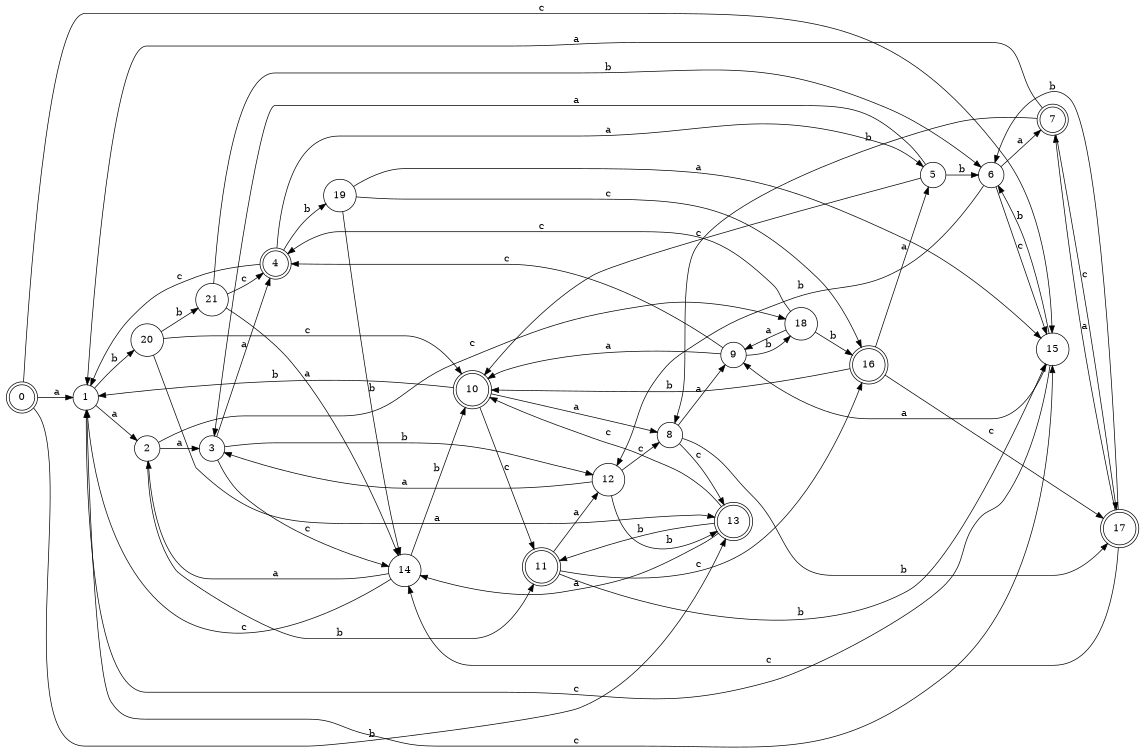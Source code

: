 digraph n18_7 {
__start0 [label="" shape="none"];

rankdir=LR;
size="8,5";

s0 [style="rounded,filled", color="black", fillcolor="white" shape="doublecircle", label="0"];
s1 [style="filled", color="black", fillcolor="white" shape="circle", label="1"];
s2 [style="filled", color="black", fillcolor="white" shape="circle", label="2"];
s3 [style="filled", color="black", fillcolor="white" shape="circle", label="3"];
s4 [style="rounded,filled", color="black", fillcolor="white" shape="doublecircle", label="4"];
s5 [style="filled", color="black", fillcolor="white" shape="circle", label="5"];
s6 [style="filled", color="black", fillcolor="white" shape="circle", label="6"];
s7 [style="rounded,filled", color="black", fillcolor="white" shape="doublecircle", label="7"];
s8 [style="filled", color="black", fillcolor="white" shape="circle", label="8"];
s9 [style="filled", color="black", fillcolor="white" shape="circle", label="9"];
s10 [style="rounded,filled", color="black", fillcolor="white" shape="doublecircle", label="10"];
s11 [style="rounded,filled", color="black", fillcolor="white" shape="doublecircle", label="11"];
s12 [style="filled", color="black", fillcolor="white" shape="circle", label="12"];
s13 [style="rounded,filled", color="black", fillcolor="white" shape="doublecircle", label="13"];
s14 [style="filled", color="black", fillcolor="white" shape="circle", label="14"];
s15 [style="filled", color="black", fillcolor="white" shape="circle", label="15"];
s16 [style="rounded,filled", color="black", fillcolor="white" shape="doublecircle", label="16"];
s17 [style="rounded,filled", color="black", fillcolor="white" shape="doublecircle", label="17"];
s18 [style="filled", color="black", fillcolor="white" shape="circle", label="18"];
s19 [style="filled", color="black", fillcolor="white" shape="circle", label="19"];
s20 [style="filled", color="black", fillcolor="white" shape="circle", label="20"];
s21 [style="filled", color="black", fillcolor="white" shape="circle", label="21"];
s0 -> s1 [label="a"];
s0 -> s13 [label="b"];
s0 -> s15 [label="c"];
s1 -> s2 [label="a"];
s1 -> s20 [label="b"];
s1 -> s15 [label="c"];
s2 -> s3 [label="a"];
s2 -> s11 [label="b"];
s2 -> s18 [label="c"];
s3 -> s4 [label="a"];
s3 -> s12 [label="b"];
s3 -> s14 [label="c"];
s4 -> s5 [label="a"];
s4 -> s19 [label="b"];
s4 -> s1 [label="c"];
s5 -> s3 [label="a"];
s5 -> s6 [label="b"];
s5 -> s10 [label="c"];
s6 -> s7 [label="a"];
s6 -> s12 [label="b"];
s6 -> s15 [label="c"];
s7 -> s1 [label="a"];
s7 -> s8 [label="b"];
s7 -> s17 [label="c"];
s8 -> s9 [label="a"];
s8 -> s17 [label="b"];
s8 -> s13 [label="c"];
s9 -> s10 [label="a"];
s9 -> s18 [label="b"];
s9 -> s4 [label="c"];
s10 -> s8 [label="a"];
s10 -> s1 [label="b"];
s10 -> s11 [label="c"];
s11 -> s12 [label="a"];
s11 -> s15 [label="b"];
s11 -> s16 [label="c"];
s12 -> s3 [label="a"];
s12 -> s13 [label="b"];
s12 -> s8 [label="c"];
s13 -> s14 [label="a"];
s13 -> s11 [label="b"];
s13 -> s10 [label="c"];
s14 -> s2 [label="a"];
s14 -> s10 [label="b"];
s14 -> s1 [label="c"];
s15 -> s9 [label="a"];
s15 -> s6 [label="b"];
s15 -> s1 [label="c"];
s16 -> s5 [label="a"];
s16 -> s10 [label="b"];
s16 -> s17 [label="c"];
s17 -> s7 [label="a"];
s17 -> s6 [label="b"];
s17 -> s14 [label="c"];
s18 -> s9 [label="a"];
s18 -> s16 [label="b"];
s18 -> s4 [label="c"];
s19 -> s15 [label="a"];
s19 -> s14 [label="b"];
s19 -> s16 [label="c"];
s20 -> s13 [label="a"];
s20 -> s21 [label="b"];
s20 -> s10 [label="c"];
s21 -> s14 [label="a"];
s21 -> s6 [label="b"];
s21 -> s4 [label="c"];

}